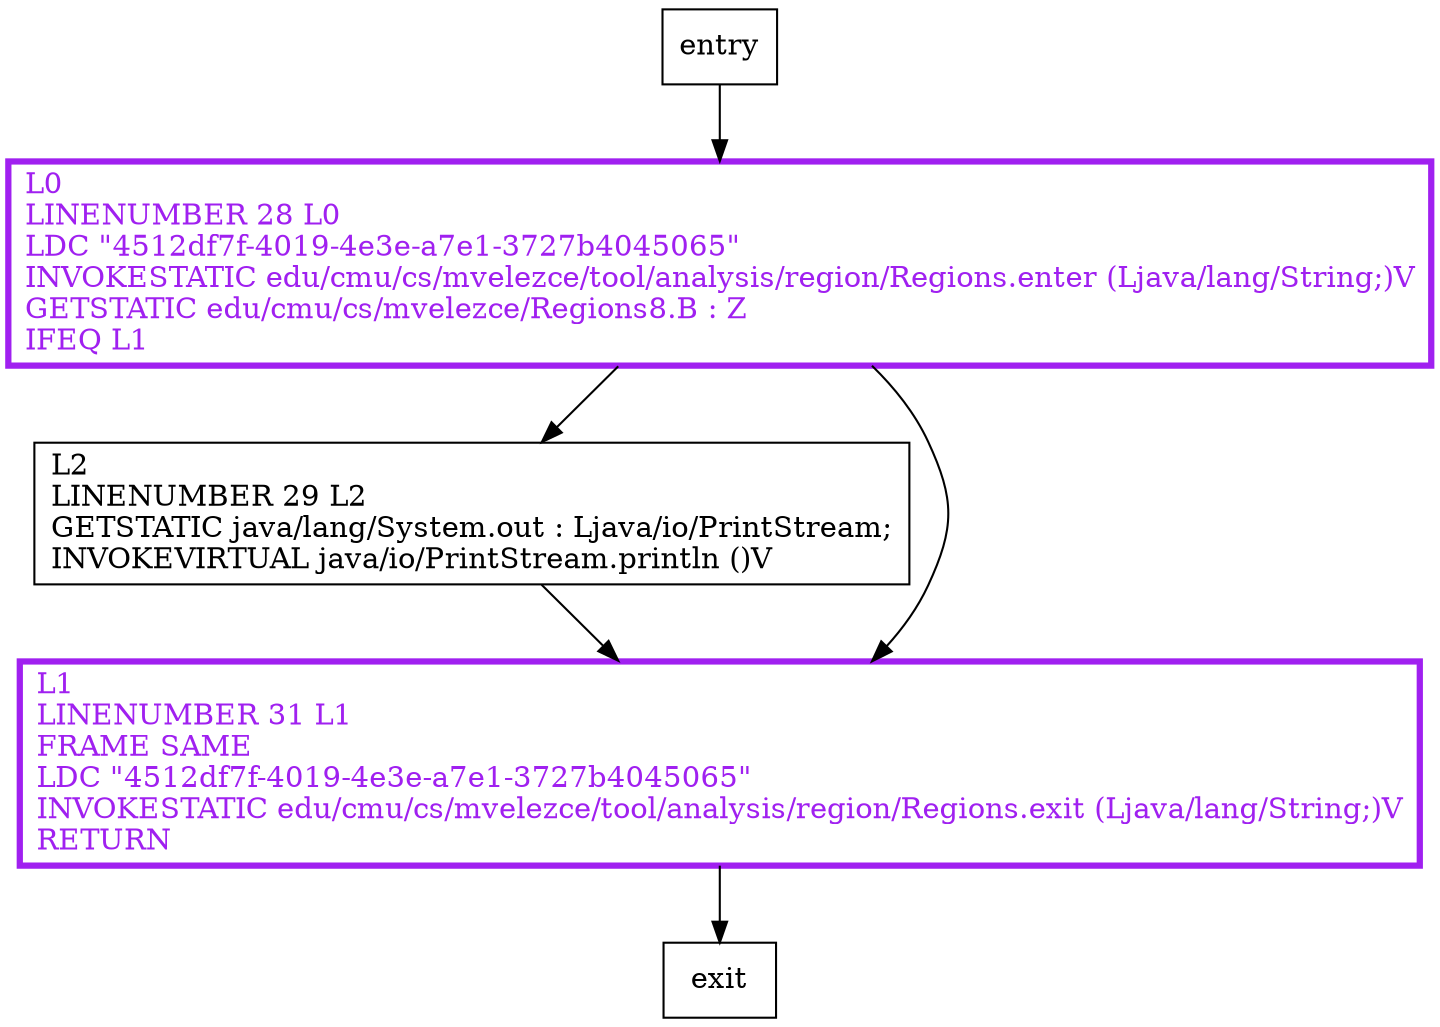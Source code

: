 digraph foo {
node [shape=record];
1735684445 [label="L0\lLINENUMBER 28 L0\lLDC \"4512df7f-4019-4e3e-a7e1-3727b4045065\"\lINVOKESTATIC edu/cmu/cs/mvelezce/tool/analysis/region/Regions.enter (Ljava/lang/String;)V\lGETSTATIC edu/cmu/cs/mvelezce/Regions8.B : Z\lIFEQ L1\l"];
115101884 [label="L2\lLINENUMBER 29 L2\lGETSTATIC java/lang/System.out : Ljava/io/PrintStream;\lINVOKEVIRTUAL java/io/PrintStream.println ()V\l"];
155877566 [label="L1\lLINENUMBER 31 L1\lFRAME SAME\lLDC \"4512df7f-4019-4e3e-a7e1-3727b4045065\"\lINVOKESTATIC edu/cmu/cs/mvelezce/tool/analysis/region/Regions.exit (Ljava/lang/String;)V\lRETURN\l"];
entry;
exit;
1735684445 -> 115101884;
1735684445 -> 155877566;
entry -> 1735684445;
115101884 -> 155877566;
155877566 -> exit;
1735684445[fontcolor="purple", penwidth=3, color="purple"];
155877566[fontcolor="purple", penwidth=3, color="purple"];
}
